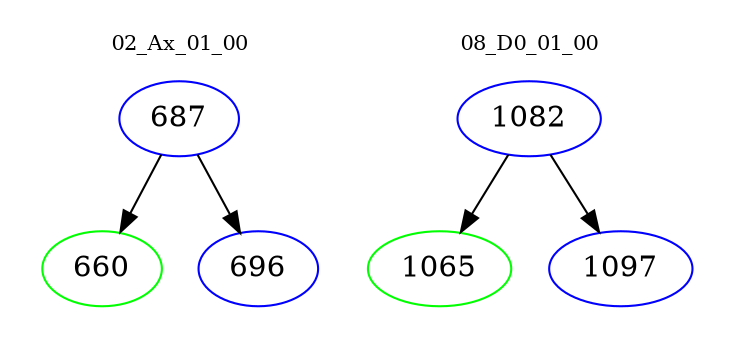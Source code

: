 digraph{
subgraph cluster_0 {
color = white
label = "02_Ax_01_00";
fontsize=10;
T0_687 [label="687", color="blue"]
T0_687 -> T0_660 [color="black"]
T0_660 [label="660", color="green"]
T0_687 -> T0_696 [color="black"]
T0_696 [label="696", color="blue"]
}
subgraph cluster_1 {
color = white
label = "08_D0_01_00";
fontsize=10;
T1_1082 [label="1082", color="blue"]
T1_1082 -> T1_1065 [color="black"]
T1_1065 [label="1065", color="green"]
T1_1082 -> T1_1097 [color="black"]
T1_1097 [label="1097", color="blue"]
}
}
